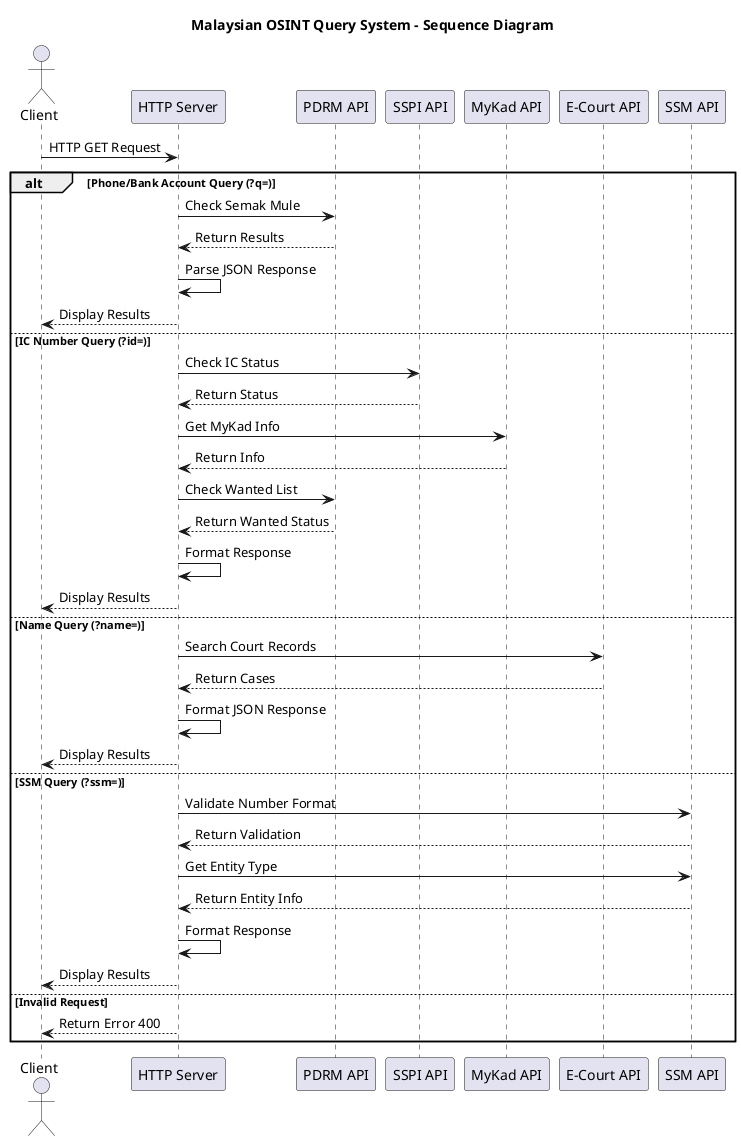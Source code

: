 @startuml
title Malaysian OSINT Query System - Sequence Diagram

actor Client
participant "HTTP Server" as Server
participant "PDRM API" as PDRM
participant "SSPI API" as SSPI
participant "MyKad API" as MyKad
participant "E-Court API" as Court
participant "SSM API" as SSM

Client -> Server: HTTP GET Request

alt Phone/Bank Account Query (?q=)
    Server -> PDRM: Check Semak Mule
    PDRM --> Server: Return Results
    Server -> Server: Parse JSON Response
    Server --> Client: Display Results

else IC Number Query (?id=)
    Server -> SSPI: Check IC Status
    SSPI --> Server: Return Status
    Server -> MyKad: Get MyKad Info
    MyKad --> Server: Return Info
    Server -> PDRM: Check Wanted List
    PDRM --> Server: Return Wanted Status
    Server -> Server: Format Response
    Server --> Client: Display Results

else Name Query (?name=)
    Server -> Court: Search Court Records
    Court --> Server: Return Cases
    Server -> Server: Format JSON Response
    Server --> Client: Display Results

else SSM Query (?ssm=)
    Server -> SSM: Validate Number Format
    SSM --> Server: Return Validation
    Server -> SSM: Get Entity Type
    SSM --> Server: Return Entity Info
    Server -> Server: Format Response
    Server --> Client: Display Results

else Invalid Request
    Server --> Client: Return Error 400
end

@enduml